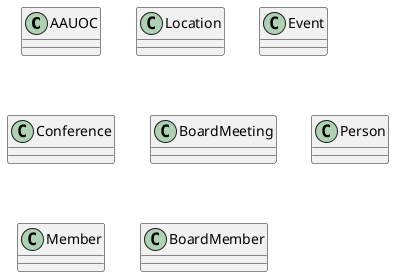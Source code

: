 @startuml

class AAUOC

class Location

class Event

class Conference

class BoardMeeting

class Person

class Member

class BoardMember

@enduml